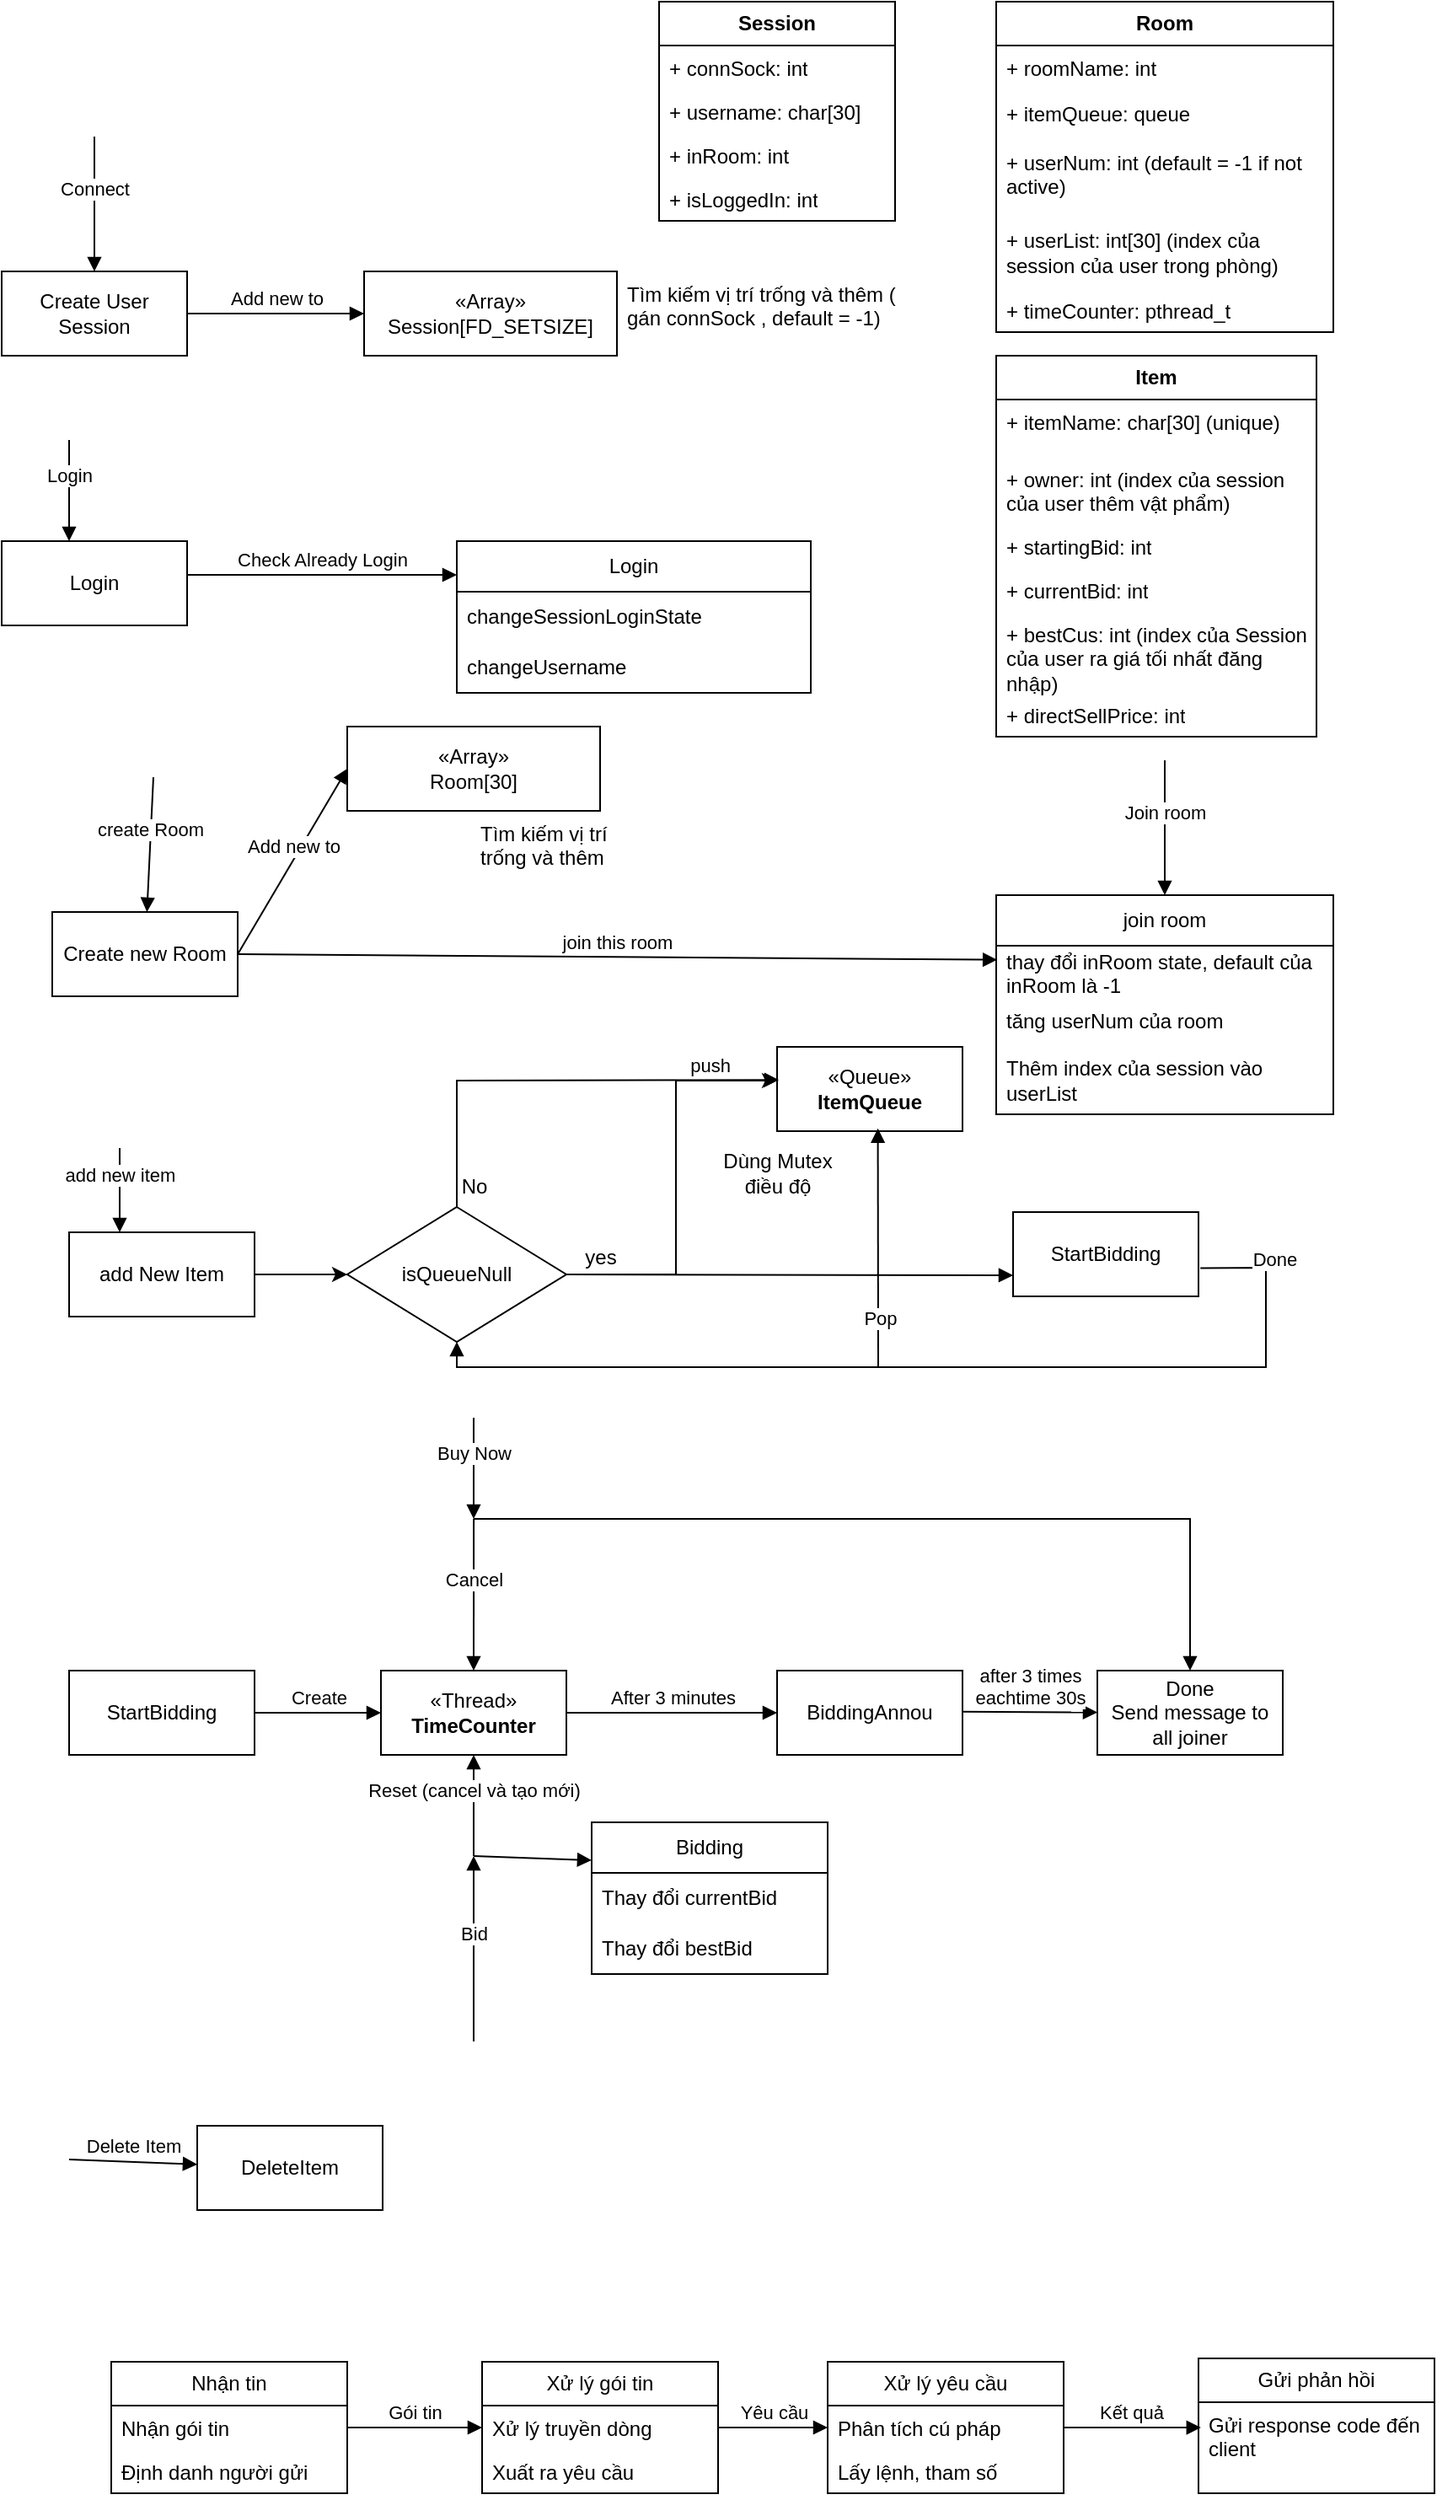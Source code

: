 <mxfile version="22.1.11" type="device">
  <diagram id="HG5WKPCzB3062lQp25CD" name="Page-1">
    <mxGraphModel dx="650" dy="1520" grid="1" gridSize="10" guides="1" tooltips="1" connect="1" arrows="1" fold="1" page="1" pageScale="1" pageWidth="850" pageHeight="1100" math="0" shadow="0">
      <root>
        <mxCell id="0" />
        <mxCell id="1" parent="0" />
        <mxCell id="UfLgme9Dmy6jaAX3rJPS-1" value="Connect" style="html=1;verticalAlign=bottom;endArrow=block;curved=0;rounded=0;entryX=0.5;entryY=0;entryDx=0;entryDy=0;" parent="1" target="UfLgme9Dmy6jaAX3rJPS-2" edge="1">
          <mxGeometry width="80" relative="1" as="geometry">
            <mxPoint x="55" y="-1000" as="sourcePoint" />
            <mxPoint y="-900" as="targetPoint" />
          </mxGeometry>
        </mxCell>
        <mxCell id="UfLgme9Dmy6jaAX3rJPS-2" value="Create User Session" style="html=1;whiteSpace=wrap;" parent="1" vertex="1">
          <mxGeometry y="-920" width="110" height="50" as="geometry" />
        </mxCell>
        <mxCell id="UfLgme9Dmy6jaAX3rJPS-3" value="Session" style="swimlane;childLayout=stackLayout;horizontal=1;startSize=26;fillColor=none;horizontalStack=0;resizeParent=1;resizeParentMax=0;resizeLast=0;collapsible=1;marginBottom=0;whiteSpace=wrap;html=1;direction=east;" parent="1" vertex="1">
          <mxGeometry x="390" y="-1080" width="140" height="130" as="geometry">
            <mxRectangle x="390" y="-1080" width="90" height="30" as="alternateBounds" />
          </mxGeometry>
        </mxCell>
        <mxCell id="UfLgme9Dmy6jaAX3rJPS-4" value="+ connSock: int" style="text;strokeColor=none;fillColor=none;align=left;verticalAlign=top;spacingLeft=4;spacingRight=4;overflow=hidden;rotatable=0;points=[[0,0.5],[1,0.5]];portConstraint=eastwest;whiteSpace=wrap;html=1;" parent="UfLgme9Dmy6jaAX3rJPS-3" vertex="1">
          <mxGeometry y="26" width="140" height="26" as="geometry" />
        </mxCell>
        <mxCell id="UfLgme9Dmy6jaAX3rJPS-5" value="+ username: char[30]" style="text;strokeColor=none;fillColor=none;align=left;verticalAlign=top;spacingLeft=4;spacingRight=4;overflow=hidden;rotatable=0;points=[[0,0.5],[1,0.5]];portConstraint=eastwest;whiteSpace=wrap;html=1;" parent="UfLgme9Dmy6jaAX3rJPS-3" vertex="1">
          <mxGeometry y="52" width="140" height="26" as="geometry" />
        </mxCell>
        <mxCell id="UfLgme9Dmy6jaAX3rJPS-6" value="+ inRoom: int" style="text;strokeColor=none;fillColor=none;align=left;verticalAlign=top;spacingLeft=4;spacingRight=4;overflow=hidden;rotatable=0;points=[[0,0.5],[1,0.5]];portConstraint=eastwest;whiteSpace=wrap;html=1;" parent="UfLgme9Dmy6jaAX3rJPS-3" vertex="1">
          <mxGeometry y="78" width="140" height="26" as="geometry" />
        </mxCell>
        <mxCell id="UfLgme9Dmy6jaAX3rJPS-15" value="+ isLoggedIn: int" style="text;strokeColor=none;fillColor=none;align=left;verticalAlign=top;spacingLeft=4;spacingRight=4;overflow=hidden;rotatable=0;points=[[0,0.5],[1,0.5]];portConstraint=eastwest;whiteSpace=wrap;html=1;" parent="UfLgme9Dmy6jaAX3rJPS-3" vertex="1">
          <mxGeometry y="104" width="140" height="26" as="geometry" />
        </mxCell>
        <mxCell id="UfLgme9Dmy6jaAX3rJPS-17" value="Add new to" style="html=1;verticalAlign=bottom;endArrow=block;curved=0;rounded=0;exitX=1;exitY=0.5;exitDx=0;exitDy=0;entryX=0;entryY=0.5;entryDx=0;entryDy=0;" parent="1" source="UfLgme9Dmy6jaAX3rJPS-2" target="UfLgme9Dmy6jaAX3rJPS-19" edge="1">
          <mxGeometry x="0.003" width="80" relative="1" as="geometry">
            <mxPoint x="90" y="-950" as="sourcePoint" />
            <mxPoint x="170" y="-950" as="targetPoint" />
            <mxPoint as="offset" />
          </mxGeometry>
        </mxCell>
        <mxCell id="UfLgme9Dmy6jaAX3rJPS-19" value="«Array»&lt;br&gt;Session[FD_SETSIZE]" style="html=1;whiteSpace=wrap;" parent="1" vertex="1">
          <mxGeometry x="215" y="-920" width="150" height="50" as="geometry" />
        </mxCell>
        <mxCell id="UfLgme9Dmy6jaAX3rJPS-21" value="create Room" style="html=1;verticalAlign=bottom;endArrow=block;curved=0;rounded=0;" parent="1" target="UfLgme9Dmy6jaAX3rJPS-22" edge="1">
          <mxGeometry width="80" relative="1" as="geometry">
            <mxPoint x="90" y="-620" as="sourcePoint" />
            <mxPoint x="90.0" y="-544.35" as="targetPoint" />
          </mxGeometry>
        </mxCell>
        <mxCell id="UfLgme9Dmy6jaAX3rJPS-22" value="Create new Room" style="html=1;whiteSpace=wrap;" parent="1" vertex="1">
          <mxGeometry x="30" y="-540" width="110" height="50" as="geometry" />
        </mxCell>
        <mxCell id="UfLgme9Dmy6jaAX3rJPS-23" value="Add new to" style="html=1;verticalAlign=bottom;endArrow=block;curved=0;rounded=0;exitX=1;exitY=0.5;exitDx=0;exitDy=0;entryX=0;entryY=0.5;entryDx=0;entryDy=0;" parent="1" target="UfLgme9Dmy6jaAX3rJPS-24" edge="1">
          <mxGeometry x="0.003" width="80" relative="1" as="geometry">
            <mxPoint x="140.05" y="-515" as="sourcePoint" />
            <mxPoint x="200.05" y="-570" as="targetPoint" />
            <mxPoint as="offset" />
          </mxGeometry>
        </mxCell>
        <mxCell id="UfLgme9Dmy6jaAX3rJPS-24" value="«Array»&lt;br&gt;Room[30]" style="html=1;whiteSpace=wrap;" parent="1" vertex="1">
          <mxGeometry x="205" y="-650" width="150" height="50" as="geometry" />
        </mxCell>
        <mxCell id="UfLgme9Dmy6jaAX3rJPS-25" value="Room" style="swimlane;childLayout=stackLayout;horizontal=1;startSize=26;fillColor=none;horizontalStack=0;resizeParent=1;resizeParentMax=0;resizeLast=0;collapsible=1;marginBottom=0;whiteSpace=wrap;html=1;direction=east;" parent="1" vertex="1">
          <mxGeometry x="590" y="-1080" width="200" height="196" as="geometry">
            <mxRectangle x="590" y="-1080" width="90" height="30" as="alternateBounds" />
          </mxGeometry>
        </mxCell>
        <mxCell id="UfLgme9Dmy6jaAX3rJPS-26" value="+ roomName: int" style="text;strokeColor=none;fillColor=none;align=left;verticalAlign=top;spacingLeft=4;spacingRight=4;overflow=hidden;rotatable=0;points=[[0,0.5],[1,0.5]];portConstraint=eastwest;whiteSpace=wrap;html=1;" parent="UfLgme9Dmy6jaAX3rJPS-25" vertex="1">
          <mxGeometry y="26" width="200" height="26" as="geometry" />
        </mxCell>
        <mxCell id="HZqt73X-XAgS6acavSGB-45" value="+ itemQueue: queue" style="text;strokeColor=none;fillColor=none;align=left;verticalAlign=middle;spacingLeft=4;spacingRight=4;overflow=hidden;points=[[0,0.5],[1,0.5]];portConstraint=eastwest;rotatable=0;whiteSpace=wrap;html=1;" parent="UfLgme9Dmy6jaAX3rJPS-25" vertex="1">
          <mxGeometry y="52" width="200" height="30" as="geometry" />
        </mxCell>
        <mxCell id="UfLgme9Dmy6jaAX3rJPS-29" value="+ userNum: int (default = -1 if not active)" style="text;strokeColor=none;fillColor=none;align=left;verticalAlign=top;spacingLeft=4;spacingRight=4;overflow=hidden;rotatable=0;points=[[0,0.5],[1,0.5]];portConstraint=eastwest;whiteSpace=wrap;html=1;" parent="UfLgme9Dmy6jaAX3rJPS-25" vertex="1">
          <mxGeometry y="82" width="200" height="46" as="geometry" />
        </mxCell>
        <mxCell id="HZqt73X-XAgS6acavSGB-59" value="+ userList: int[30] (index của session của user trong phòng)" style="text;strokeColor=none;fillColor=none;align=left;verticalAlign=middle;spacingLeft=4;spacingRight=4;overflow=hidden;points=[[0,0.5],[1,0.5]];portConstraint=eastwest;rotatable=0;whiteSpace=wrap;html=1;" parent="UfLgme9Dmy6jaAX3rJPS-25" vertex="1">
          <mxGeometry y="128" width="200" height="42" as="geometry" />
        </mxCell>
        <mxCell id="Jd-QR08-7f3cu7Jl3zp6-1" value="+ timeCounter: pthread_t" style="text;strokeColor=none;fillColor=none;align=left;verticalAlign=top;spacingLeft=4;spacingRight=4;overflow=hidden;rotatable=0;points=[[0,0.5],[1,0.5]];portConstraint=eastwest;whiteSpace=wrap;html=1;" parent="UfLgme9Dmy6jaAX3rJPS-25" vertex="1">
          <mxGeometry y="170" width="200" height="26" as="geometry" />
        </mxCell>
        <mxCell id="UfLgme9Dmy6jaAX3rJPS-31" value="Tìm kiếm vị trí trống và thêm ( gán connSock , default = -1)" style="text;strokeColor=none;fillColor=none;spacingLeft=4;spacingRight=4;overflow=hidden;rotatable=0;points=[[0,0.5],[1,0.5]];portConstraint=eastwest;fontSize=12;whiteSpace=wrap;html=1;" parent="1" vertex="1">
          <mxGeometry x="365" y="-920" width="175" height="50" as="geometry" />
        </mxCell>
        <mxCell id="UfLgme9Dmy6jaAX3rJPS-32" value="Tìm kiếm vị trí trống và thêm&amp;nbsp;" style="text;strokeColor=none;fillColor=none;spacingLeft=4;spacingRight=4;overflow=hidden;rotatable=0;points=[[0,0.5],[1,0.5]];portConstraint=eastwest;fontSize=12;whiteSpace=wrap;html=1;" parent="1" vertex="1">
          <mxGeometry x="277.5" y="-600" width="115" height="50" as="geometry" />
        </mxCell>
        <mxCell id="UfLgme9Dmy6jaAX3rJPS-34" value="&lt;b&gt;Item&lt;/b&gt;" style="swimlane;fontStyle=0;childLayout=stackLayout;horizontal=1;startSize=26;fillColor=none;horizontalStack=0;resizeParent=1;resizeParentMax=0;resizeLast=0;collapsible=1;marginBottom=0;whiteSpace=wrap;html=1;" parent="1" vertex="1">
          <mxGeometry x="590" y="-870" width="190" height="226" as="geometry">
            <mxRectangle x="590" y="-870" width="70" height="30" as="alternateBounds" />
          </mxGeometry>
        </mxCell>
        <mxCell id="UfLgme9Dmy6jaAX3rJPS-35" value="+ itemName: char[30] (unique)" style="text;strokeColor=none;fillColor=none;align=left;verticalAlign=top;spacingLeft=4;spacingRight=4;overflow=hidden;rotatable=0;points=[[0,0.5],[1,0.5]];portConstraint=eastwest;whiteSpace=wrap;html=1;" parent="UfLgme9Dmy6jaAX3rJPS-34" vertex="1">
          <mxGeometry y="26" width="190" height="34" as="geometry" />
        </mxCell>
        <mxCell id="HZqt73X-XAgS6acavSGB-81" value="+ owner: int (index của session của user thêm vật phẩm)" style="text;strokeColor=none;fillColor=none;align=left;verticalAlign=top;spacingLeft=4;spacingRight=4;overflow=hidden;rotatable=0;points=[[0,0.5],[1,0.5]];portConstraint=eastwest;whiteSpace=wrap;html=1;" parent="UfLgme9Dmy6jaAX3rJPS-34" vertex="1">
          <mxGeometry y="60" width="190" height="40" as="geometry" />
        </mxCell>
        <mxCell id="UfLgme9Dmy6jaAX3rJPS-36" value="+ startingBid: int" style="text;strokeColor=none;fillColor=none;align=left;verticalAlign=top;spacingLeft=4;spacingRight=4;overflow=hidden;rotatable=0;points=[[0,0.5],[1,0.5]];portConstraint=eastwest;whiteSpace=wrap;html=1;" parent="UfLgme9Dmy6jaAX3rJPS-34" vertex="1">
          <mxGeometry y="100" width="190" height="26" as="geometry" />
        </mxCell>
        <mxCell id="UfLgme9Dmy6jaAX3rJPS-37" value="+ currentBid: int" style="text;strokeColor=none;fillColor=none;align=left;verticalAlign=top;spacingLeft=4;spacingRight=4;overflow=hidden;rotatable=0;points=[[0,0.5],[1,0.5]];portConstraint=eastwest;whiteSpace=wrap;html=1;" parent="UfLgme9Dmy6jaAX3rJPS-34" vertex="1">
          <mxGeometry y="126" width="190" height="26" as="geometry" />
        </mxCell>
        <mxCell id="HZqt73X-XAgS6acavSGB-51" value="+ bestCus: int (index của Session của user ra giá tối nhất đăng nhập)" style="text;strokeColor=none;fillColor=none;align=left;verticalAlign=top;spacingLeft=4;spacingRight=4;overflow=hidden;rotatable=0;points=[[0,0.5],[1,0.5]];portConstraint=eastwest;whiteSpace=wrap;html=1;" parent="UfLgme9Dmy6jaAX3rJPS-34" vertex="1">
          <mxGeometry y="152" width="190" height="48" as="geometry" />
        </mxCell>
        <mxCell id="UfLgme9Dmy6jaAX3rJPS-41" value="+ directSellPrice: int" style="text;strokeColor=none;fillColor=none;align=left;verticalAlign=top;spacingLeft=4;spacingRight=4;overflow=hidden;rotatable=0;points=[[0,0.5],[1,0.5]];portConstraint=eastwest;whiteSpace=wrap;html=1;" parent="UfLgme9Dmy6jaAX3rJPS-34" vertex="1">
          <mxGeometry y="200" width="190" height="26" as="geometry" />
        </mxCell>
        <mxCell id="HZqt73X-XAgS6acavSGB-2" value="join this room" style="html=1;verticalAlign=bottom;endArrow=block;curved=0;rounded=0;entryX=0.003;entryY=0.278;entryDx=0;entryDy=0;entryPerimeter=0;exitX=1;exitY=0.5;exitDx=0;exitDy=0;" parent="1" source="UfLgme9Dmy6jaAX3rJPS-22" target="HZqt73X-XAgS6acavSGB-22" edge="1">
          <mxGeometry width="80" relative="1" as="geometry">
            <mxPoint x="410.05" y="-530" as="sourcePoint" />
            <mxPoint x="570" y="-530" as="targetPoint" />
          </mxGeometry>
        </mxCell>
        <mxCell id="HZqt73X-XAgS6acavSGB-4" value="Join room" style="html=1;verticalAlign=bottom;endArrow=block;curved=0;rounded=0;entryX=0.5;entryY=0;entryDx=0;entryDy=0;" parent="1" target="HZqt73X-XAgS6acavSGB-21" edge="1">
          <mxGeometry width="80" relative="1" as="geometry">
            <mxPoint x="690" y="-630" as="sourcePoint" />
            <mxPoint x="655" y="-550" as="targetPoint" />
          </mxGeometry>
        </mxCell>
        <mxCell id="HZqt73X-XAgS6acavSGB-12" value="Login" style="html=1;verticalAlign=bottom;endArrow=block;curved=0;rounded=0;" parent="1" edge="1">
          <mxGeometry width="80" relative="1" as="geometry">
            <mxPoint x="40" y="-820" as="sourcePoint" />
            <mxPoint x="40" y="-760" as="targetPoint" />
          </mxGeometry>
        </mxCell>
        <mxCell id="HZqt73X-XAgS6acavSGB-13" value="Login" style="html=1;whiteSpace=wrap;" parent="1" vertex="1">
          <mxGeometry y="-760" width="110" height="50" as="geometry" />
        </mxCell>
        <mxCell id="HZqt73X-XAgS6acavSGB-15" value="Check Already Login" style="html=1;verticalAlign=bottom;endArrow=block;curved=0;rounded=0;" parent="1" edge="1">
          <mxGeometry width="80" relative="1" as="geometry">
            <mxPoint x="110" y="-740" as="sourcePoint" />
            <mxPoint x="270" y="-740" as="targetPoint" />
          </mxGeometry>
        </mxCell>
        <mxCell id="HZqt73X-XAgS6acavSGB-17" value="Login" style="swimlane;fontStyle=0;childLayout=stackLayout;horizontal=1;startSize=30;horizontalStack=0;resizeParent=1;resizeParentMax=0;resizeLast=0;collapsible=1;marginBottom=0;whiteSpace=wrap;html=1;" parent="1" vertex="1">
          <mxGeometry x="270" y="-760" width="210" height="90" as="geometry">
            <mxRectangle x="270" y="-760" width="70" height="30" as="alternateBounds" />
          </mxGeometry>
        </mxCell>
        <mxCell id="HZqt73X-XAgS6acavSGB-18" value="changeSessionLoginState" style="text;strokeColor=none;fillColor=none;align=left;verticalAlign=middle;spacingLeft=4;spacingRight=4;overflow=hidden;points=[[0,0.5],[1,0.5]];portConstraint=eastwest;rotatable=0;whiteSpace=wrap;html=1;" parent="HZqt73X-XAgS6acavSGB-17" vertex="1">
          <mxGeometry y="30" width="210" height="30" as="geometry" />
        </mxCell>
        <mxCell id="HZqt73X-XAgS6acavSGB-19" value="changeUsername" style="text;strokeColor=none;fillColor=none;align=left;verticalAlign=middle;spacingLeft=4;spacingRight=4;overflow=hidden;points=[[0,0.5],[1,0.5]];portConstraint=eastwest;rotatable=0;whiteSpace=wrap;html=1;" parent="HZqt73X-XAgS6acavSGB-17" vertex="1">
          <mxGeometry y="60" width="210" height="30" as="geometry" />
        </mxCell>
        <mxCell id="HZqt73X-XAgS6acavSGB-21" value="join room" style="swimlane;fontStyle=0;childLayout=stackLayout;horizontal=1;startSize=30;horizontalStack=0;resizeParent=1;resizeParentMax=0;resizeLast=0;collapsible=1;marginBottom=0;whiteSpace=wrap;html=1;" parent="1" vertex="1">
          <mxGeometry x="590" y="-550" width="200" height="130" as="geometry">
            <mxRectangle x="590" y="-550" width="90" height="30" as="alternateBounds" />
          </mxGeometry>
        </mxCell>
        <mxCell id="HZqt73X-XAgS6acavSGB-22" value="thay đổi inRoom state, default của inRoom là -1" style="text;strokeColor=none;fillColor=none;align=left;verticalAlign=middle;spacingLeft=4;spacingRight=4;overflow=hidden;points=[[0,0.5],[1,0.5]];portConstraint=eastwest;rotatable=0;whiteSpace=wrap;html=1;" parent="HZqt73X-XAgS6acavSGB-21" vertex="1">
          <mxGeometry y="30" width="200" height="30" as="geometry" />
        </mxCell>
        <mxCell id="HZqt73X-XAgS6acavSGB-23" value="tăng userNum của room" style="text;strokeColor=none;fillColor=none;align=left;verticalAlign=middle;spacingLeft=4;spacingRight=4;overflow=hidden;points=[[0,0.5],[1,0.5]];portConstraint=eastwest;rotatable=0;whiteSpace=wrap;html=1;" parent="HZqt73X-XAgS6acavSGB-21" vertex="1">
          <mxGeometry y="60" width="200" height="30" as="geometry" />
        </mxCell>
        <mxCell id="HZqt73X-XAgS6acavSGB-83" value="Thêm index của session vào userList" style="text;strokeColor=none;fillColor=none;align=left;verticalAlign=middle;spacingLeft=4;spacingRight=4;overflow=hidden;points=[[0,0.5],[1,0.5]];portConstraint=eastwest;rotatable=0;whiteSpace=wrap;html=1;" parent="HZqt73X-XAgS6acavSGB-21" vertex="1">
          <mxGeometry y="90" width="200" height="40" as="geometry" />
        </mxCell>
        <mxCell id="HZqt73X-XAgS6acavSGB-25" value="add new item" style="html=1;verticalAlign=bottom;endArrow=block;curved=0;rounded=0;" parent="1" edge="1">
          <mxGeometry width="80" relative="1" as="geometry">
            <mxPoint x="70" y="-400" as="sourcePoint" />
            <mxPoint x="70" y="-350" as="targetPoint" />
          </mxGeometry>
        </mxCell>
        <mxCell id="HZqt73X-XAgS6acavSGB-43" style="edgeStyle=orthogonalEdgeStyle;rounded=0;orthogonalLoop=1;jettySize=auto;html=1;entryX=0;entryY=0.5;entryDx=0;entryDy=0;" parent="1" source="HZqt73X-XAgS6acavSGB-26" target="HZqt73X-XAgS6acavSGB-42" edge="1">
          <mxGeometry relative="1" as="geometry" />
        </mxCell>
        <mxCell id="HZqt73X-XAgS6acavSGB-26" value="add New Item" style="html=1;whiteSpace=wrap;" parent="1" vertex="1">
          <mxGeometry x="40" y="-350" width="110" height="50" as="geometry" />
        </mxCell>
        <mxCell id="HZqt73X-XAgS6acavSGB-27" value="«Queue»&lt;br&gt;&lt;b&gt;ItemQueue&lt;/b&gt;" style="html=1;whiteSpace=wrap;" parent="1" vertex="1">
          <mxGeometry x="460" y="-460" width="110" height="50" as="geometry" />
        </mxCell>
        <mxCell id="HZqt73X-XAgS6acavSGB-38" value="push" style="html=1;verticalAlign=bottom;endArrow=block;curved=0;rounded=0;exitX=0.5;exitY=0;exitDx=0;exitDy=0;entryX=0.01;entryY=0.392;entryDx=0;entryDy=0;entryPerimeter=0;" parent="1" source="HZqt73X-XAgS6acavSGB-42" target="HZqt73X-XAgS6acavSGB-27" edge="1">
          <mxGeometry x="0.691" width="80" relative="1" as="geometry">
            <mxPoint x="150.27" y="-497.1" as="sourcePoint" />
            <mxPoint x="255" y="-495" as="targetPoint" />
            <mxPoint as="offset" />
            <Array as="points">
              <mxPoint x="270" y="-440" />
            </Array>
          </mxGeometry>
        </mxCell>
        <mxCell id="HZqt73X-XAgS6acavSGB-47" style="edgeStyle=orthogonalEdgeStyle;rounded=0;orthogonalLoop=1;jettySize=auto;html=1;" parent="1" source="HZqt73X-XAgS6acavSGB-42" edge="1">
          <mxGeometry relative="1" as="geometry">
            <mxPoint x="460" y="-440" as="targetPoint" />
            <Array as="points">
              <mxPoint x="400" y="-325" />
              <mxPoint x="400" y="-440" />
            </Array>
          </mxGeometry>
        </mxCell>
        <mxCell id="HZqt73X-XAgS6acavSGB-42" value="isQueueNull" style="rhombus;whiteSpace=wrap;html=1;" parent="1" vertex="1">
          <mxGeometry x="205" y="-365" width="130" height="80" as="geometry" />
        </mxCell>
        <mxCell id="HZqt73X-XAgS6acavSGB-44" value="No" style="text;html=1;align=center;verticalAlign=middle;resizable=0;points=[];autosize=1;strokeColor=none;fillColor=none;" parent="1" vertex="1">
          <mxGeometry x="260" y="-392" width="40" height="30" as="geometry" />
        </mxCell>
        <mxCell id="HZqt73X-XAgS6acavSGB-48" value="yes" style="text;html=1;align=center;verticalAlign=middle;resizable=0;points=[];autosize=1;strokeColor=none;fillColor=none;" parent="1" vertex="1">
          <mxGeometry x="335" y="-350" width="40" height="30" as="geometry" />
        </mxCell>
        <mxCell id="HZqt73X-XAgS6acavSGB-49" value="StartBidding" style="html=1;whiteSpace=wrap;" parent="1" vertex="1">
          <mxGeometry x="600" y="-362" width="110" height="50" as="geometry" />
        </mxCell>
        <mxCell id="HZqt73X-XAgS6acavSGB-50" value="" style="html=1;verticalAlign=bottom;endArrow=block;curved=0;rounded=0;entryX=0;entryY=0.75;entryDx=0;entryDy=0;exitX=1;exitY=0.5;exitDx=0;exitDy=0;" parent="1" source="HZqt73X-XAgS6acavSGB-42" target="HZqt73X-XAgS6acavSGB-49" edge="1">
          <mxGeometry width="80" relative="1" as="geometry">
            <mxPoint x="400" y="-325.29" as="sourcePoint" />
            <mxPoint x="480" y="-325.29" as="targetPoint" />
          </mxGeometry>
        </mxCell>
        <mxCell id="HZqt73X-XAgS6acavSGB-52" value="Done" style="html=1;verticalAlign=bottom;endArrow=block;curved=0;rounded=0;entryX=0.5;entryY=1;entryDx=0;entryDy=0;exitX=1.01;exitY=0.665;exitDx=0;exitDy=0;exitPerimeter=0;" parent="1" source="HZqt73X-XAgS6acavSGB-49" target="HZqt73X-XAgS6acavSGB-42" edge="1">
          <mxGeometry x="-0.855" y="5" width="80" relative="1" as="geometry">
            <mxPoint x="660" y="-325.29" as="sourcePoint" />
            <mxPoint x="740" y="-325.29" as="targetPoint" />
            <Array as="points">
              <mxPoint x="750" y="-329" />
              <mxPoint x="750" y="-270" />
              <mxPoint x="270" y="-270" />
            </Array>
            <mxPoint as="offset" />
          </mxGeometry>
        </mxCell>
        <mxCell id="HZqt73X-XAgS6acavSGB-54" value="StartBidding" style="html=1;whiteSpace=wrap;" parent="1" vertex="1">
          <mxGeometry x="40" y="-90" width="110" height="50" as="geometry" />
        </mxCell>
        <mxCell id="HZqt73X-XAgS6acavSGB-56" value="«Thread»&lt;br&gt;&lt;b&gt;TimeCounter&lt;/b&gt;" style="html=1;whiteSpace=wrap;" parent="1" vertex="1">
          <mxGeometry x="225" y="-90" width="110" height="50" as="geometry" />
        </mxCell>
        <mxCell id="HZqt73X-XAgS6acavSGB-57" value="BiddingAnnou" style="html=1;whiteSpace=wrap;" parent="1" vertex="1">
          <mxGeometry x="460" y="-90" width="110" height="50" as="geometry" />
        </mxCell>
        <mxCell id="HZqt73X-XAgS6acavSGB-58" value="After 3 minutes" style="html=1;verticalAlign=bottom;endArrow=block;curved=0;rounded=0;entryX=0;entryY=0.5;entryDx=0;entryDy=0;exitX=1;exitY=0.5;exitDx=0;exitDy=0;" parent="1" source="HZqt73X-XAgS6acavSGB-56" target="HZqt73X-XAgS6acavSGB-57" edge="1">
          <mxGeometry width="80" relative="1" as="geometry">
            <mxPoint x="240" y="10" as="sourcePoint" />
            <mxPoint x="320" y="10" as="targetPoint" />
          </mxGeometry>
        </mxCell>
        <mxCell id="HZqt73X-XAgS6acavSGB-61" value="Create" style="html=1;verticalAlign=bottom;endArrow=block;curved=0;rounded=0;entryX=0;entryY=0.5;entryDx=0;entryDy=0;exitX=1;exitY=0.5;exitDx=0;exitDy=0;" parent="1" source="HZqt73X-XAgS6acavSGB-54" target="HZqt73X-XAgS6acavSGB-56" edge="1">
          <mxGeometry width="80" relative="1" as="geometry">
            <mxPoint x="440" y="10" as="sourcePoint" />
            <mxPoint x="520" y="10" as="targetPoint" />
          </mxGeometry>
        </mxCell>
        <mxCell id="HZqt73X-XAgS6acavSGB-63" value="Bid" style="html=1;verticalAlign=bottom;endArrow=block;curved=0;rounded=0;" parent="1" edge="1">
          <mxGeometry width="80" relative="1" as="geometry">
            <mxPoint x="280" y="130" as="sourcePoint" />
            <mxPoint x="280" y="20" as="targetPoint" />
          </mxGeometry>
        </mxCell>
        <mxCell id="HZqt73X-XAgS6acavSGB-65" value="Reset (cancel và tạo mới)" style="html=1;verticalAlign=bottom;endArrow=block;curved=0;rounded=0;entryX=0.5;entryY=1;entryDx=0;entryDy=0;" parent="1" target="HZqt73X-XAgS6acavSGB-56" edge="1">
          <mxGeometry width="80" relative="1" as="geometry">
            <mxPoint x="280" y="20" as="sourcePoint" />
            <mxPoint x="520" y="130" as="targetPoint" />
          </mxGeometry>
        </mxCell>
        <mxCell id="HZqt73X-XAgS6acavSGB-66" value="" style="html=1;verticalAlign=bottom;endArrow=block;curved=0;rounded=0;entryX=0;entryY=0.25;entryDx=0;entryDy=0;" parent="1" target="HZqt73X-XAgS6acavSGB-67" edge="1">
          <mxGeometry width="80" relative="1" as="geometry">
            <mxPoint x="280.05" y="20" as="sourcePoint" />
            <mxPoint x="460" y="20" as="targetPoint" />
          </mxGeometry>
        </mxCell>
        <mxCell id="HZqt73X-XAgS6acavSGB-67" value="Bidding" style="swimlane;fontStyle=0;childLayout=stackLayout;horizontal=1;startSize=30;horizontalStack=0;resizeParent=1;resizeParentMax=0;resizeLast=0;collapsible=1;marginBottom=0;whiteSpace=wrap;html=1;" parent="1" vertex="1">
          <mxGeometry x="350" width="140" height="90" as="geometry">
            <mxRectangle x="350" y="-140" width="80" height="30" as="alternateBounds" />
          </mxGeometry>
        </mxCell>
        <mxCell id="HZqt73X-XAgS6acavSGB-68" value="Thay đổi currentBid" style="text;strokeColor=none;fillColor=none;align=left;verticalAlign=middle;spacingLeft=4;spacingRight=4;overflow=hidden;points=[[0,0.5],[1,0.5]];portConstraint=eastwest;rotatable=0;whiteSpace=wrap;html=1;" parent="HZqt73X-XAgS6acavSGB-67" vertex="1">
          <mxGeometry y="30" width="140" height="30" as="geometry" />
        </mxCell>
        <mxCell id="HZqt73X-XAgS6acavSGB-69" value="Thay đổi bestBid" style="text;strokeColor=none;fillColor=none;align=left;verticalAlign=middle;spacingLeft=4;spacingRight=4;overflow=hidden;points=[[0,0.5],[1,0.5]];portConstraint=eastwest;rotatable=0;whiteSpace=wrap;html=1;" parent="HZqt73X-XAgS6acavSGB-67" vertex="1">
          <mxGeometry y="60" width="140" height="30" as="geometry" />
        </mxCell>
        <mxCell id="HZqt73X-XAgS6acavSGB-72" value="after 3 times&lt;br&gt;eachtime 30s" style="html=1;verticalAlign=bottom;endArrow=block;curved=0;rounded=0;" parent="1" target="HZqt73X-XAgS6acavSGB-73" edge="1">
          <mxGeometry width="80" relative="1" as="geometry">
            <mxPoint x="570" y="-65.59" as="sourcePoint" />
            <mxPoint x="740" y="-66" as="targetPoint" />
            <mxPoint as="offset" />
          </mxGeometry>
        </mxCell>
        <mxCell id="HZqt73X-XAgS6acavSGB-73" value="Done&lt;br&gt;Send message to all joiner" style="html=1;whiteSpace=wrap;" parent="1" vertex="1">
          <mxGeometry x="650" y="-90" width="110" height="50" as="geometry" />
        </mxCell>
        <mxCell id="HZqt73X-XAgS6acavSGB-74" value="Buy Now" style="html=1;verticalAlign=bottom;endArrow=block;curved=0;rounded=0;" parent="1" edge="1">
          <mxGeometry width="80" relative="1" as="geometry">
            <mxPoint x="280" y="-240" as="sourcePoint" />
            <mxPoint x="280" y="-180" as="targetPoint" />
          </mxGeometry>
        </mxCell>
        <mxCell id="HZqt73X-XAgS6acavSGB-75" value="Cancel" style="html=1;verticalAlign=bottom;endArrow=block;curved=0;rounded=0;entryX=0.5;entryY=0;entryDx=0;entryDy=0;" parent="1" target="HZqt73X-XAgS6acavSGB-56" edge="1">
          <mxGeometry width="80" relative="1" as="geometry">
            <mxPoint x="280.05" y="-180" as="sourcePoint" />
            <mxPoint x="360.05" y="-180" as="targetPoint" />
          </mxGeometry>
        </mxCell>
        <mxCell id="HZqt73X-XAgS6acavSGB-76" value="" style="html=1;verticalAlign=bottom;endArrow=block;curved=0;rounded=0;entryX=0.5;entryY=0;entryDx=0;entryDy=0;" parent="1" target="HZqt73X-XAgS6acavSGB-73" edge="1">
          <mxGeometry width="80" relative="1" as="geometry">
            <mxPoint x="280" y="-180" as="sourcePoint" />
            <mxPoint x="770" y="-90" as="targetPoint" />
            <Array as="points">
              <mxPoint x="705" y="-180" />
            </Array>
          </mxGeometry>
        </mxCell>
        <mxCell id="HZqt73X-XAgS6acavSGB-77" value="Delete Item" style="html=1;verticalAlign=bottom;endArrow=block;curved=0;rounded=0;" parent="1" target="HZqt73X-XAgS6acavSGB-79" edge="1">
          <mxGeometry width="80" relative="1" as="geometry">
            <mxPoint x="40" y="200" as="sourcePoint" />
            <mxPoint x="120" y="200" as="targetPoint" />
          </mxGeometry>
        </mxCell>
        <mxCell id="HZqt73X-XAgS6acavSGB-79" value="DeleteItem" style="html=1;whiteSpace=wrap;" parent="1" vertex="1">
          <mxGeometry x="116" y="180" width="110" height="50" as="geometry" />
        </mxCell>
        <mxCell id="Jd-QR08-7f3cu7Jl3zp6-2" value="Nhận tin" style="swimlane;fontStyle=0;childLayout=stackLayout;horizontal=1;startSize=26;fillColor=none;horizontalStack=0;resizeParent=1;resizeParentMax=0;resizeLast=0;collapsible=1;marginBottom=0;whiteSpace=wrap;html=1;" parent="1" vertex="1">
          <mxGeometry x="65" y="320" width="140" height="78" as="geometry" />
        </mxCell>
        <mxCell id="Jd-QR08-7f3cu7Jl3zp6-3" value="Nhận gói tin" style="text;strokeColor=none;fillColor=none;align=left;verticalAlign=top;spacingLeft=4;spacingRight=4;overflow=hidden;rotatable=0;points=[[0,0.5],[1,0.5]];portConstraint=eastwest;whiteSpace=wrap;html=1;" parent="Jd-QR08-7f3cu7Jl3zp6-2" vertex="1">
          <mxGeometry y="26" width="140" height="26" as="geometry" />
        </mxCell>
        <mxCell id="Jd-QR08-7f3cu7Jl3zp6-4" value="Định danh người gửi" style="text;strokeColor=none;fillColor=none;align=left;verticalAlign=top;spacingLeft=4;spacingRight=4;overflow=hidden;rotatable=0;points=[[0,0.5],[1,0.5]];portConstraint=eastwest;whiteSpace=wrap;html=1;" parent="Jd-QR08-7f3cu7Jl3zp6-2" vertex="1">
          <mxGeometry y="52" width="140" height="26" as="geometry" />
        </mxCell>
        <mxCell id="Jd-QR08-7f3cu7Jl3zp6-6" value="Xử lý gói tin" style="swimlane;fontStyle=0;childLayout=stackLayout;horizontal=1;startSize=26;fillColor=none;horizontalStack=0;resizeParent=1;resizeParentMax=0;resizeLast=0;collapsible=1;marginBottom=0;whiteSpace=wrap;html=1;" parent="1" vertex="1">
          <mxGeometry x="285" y="320" width="140" height="78" as="geometry">
            <mxRectangle x="310" y="294" width="100" height="30" as="alternateBounds" />
          </mxGeometry>
        </mxCell>
        <mxCell id="Jd-QR08-7f3cu7Jl3zp6-7" value="Xử lý truyền dòng" style="text;strokeColor=none;fillColor=none;align=left;verticalAlign=top;spacingLeft=4;spacingRight=4;overflow=hidden;rotatable=0;points=[[0,0.5],[1,0.5]];portConstraint=eastwest;whiteSpace=wrap;html=1;" parent="Jd-QR08-7f3cu7Jl3zp6-6" vertex="1">
          <mxGeometry y="26" width="140" height="26" as="geometry" />
        </mxCell>
        <mxCell id="Jd-QR08-7f3cu7Jl3zp6-8" value="Xuất ra yêu cầu" style="text;strokeColor=none;fillColor=none;align=left;verticalAlign=top;spacingLeft=4;spacingRight=4;overflow=hidden;rotatable=0;points=[[0,0.5],[1,0.5]];portConstraint=eastwest;whiteSpace=wrap;html=1;" parent="Jd-QR08-7f3cu7Jl3zp6-6" vertex="1">
          <mxGeometry y="52" width="140" height="26" as="geometry" />
        </mxCell>
        <mxCell id="Jd-QR08-7f3cu7Jl3zp6-10" value="Gói tin" style="html=1;verticalAlign=bottom;endArrow=block;curved=0;rounded=0;exitX=1;exitY=0.5;exitDx=0;exitDy=0;entryX=0;entryY=0.5;entryDx=0;entryDy=0;" parent="1" source="Jd-QR08-7f3cu7Jl3zp6-3" target="Jd-QR08-7f3cu7Jl3zp6-7" edge="1">
          <mxGeometry width="80" relative="1" as="geometry">
            <mxPoint x="330" y="260" as="sourcePoint" />
            <mxPoint x="410" y="260" as="targetPoint" />
          </mxGeometry>
        </mxCell>
        <mxCell id="Jd-QR08-7f3cu7Jl3zp6-11" value="Yêu cầu" style="html=1;verticalAlign=bottom;endArrow=block;curved=0;rounded=0;exitX=1;exitY=0.5;exitDx=0;exitDy=0;" parent="1" source="Jd-QR08-7f3cu7Jl3zp6-7" target="Jd-QR08-7f3cu7Jl3zp6-12" edge="1">
          <mxGeometry width="80" relative="1" as="geometry">
            <mxPoint x="330" y="260" as="sourcePoint" />
            <mxPoint x="410" y="260" as="targetPoint" />
          </mxGeometry>
        </mxCell>
        <mxCell id="Jd-QR08-7f3cu7Jl3zp6-12" value="Xử lý yêu cầu" style="swimlane;fontStyle=0;childLayout=stackLayout;horizontal=1;startSize=26;fillColor=none;horizontalStack=0;resizeParent=1;resizeParentMax=0;resizeLast=0;collapsible=1;marginBottom=0;whiteSpace=wrap;html=1;" parent="1" vertex="1">
          <mxGeometry x="490" y="320" width="140" height="78" as="geometry" />
        </mxCell>
        <mxCell id="Jd-QR08-7f3cu7Jl3zp6-13" value="Phân tích cú pháp" style="text;strokeColor=none;fillColor=none;align=left;verticalAlign=top;spacingLeft=4;spacingRight=4;overflow=hidden;rotatable=0;points=[[0,0.5],[1,0.5]];portConstraint=eastwest;whiteSpace=wrap;html=1;" parent="Jd-QR08-7f3cu7Jl3zp6-12" vertex="1">
          <mxGeometry y="26" width="140" height="26" as="geometry" />
        </mxCell>
        <mxCell id="Jd-QR08-7f3cu7Jl3zp6-14" value="Lấy lệnh, tham số" style="text;strokeColor=none;fillColor=none;align=left;verticalAlign=top;spacingLeft=4;spacingRight=4;overflow=hidden;rotatable=0;points=[[0,0.5],[1,0.5]];portConstraint=eastwest;whiteSpace=wrap;html=1;" parent="Jd-QR08-7f3cu7Jl3zp6-12" vertex="1">
          <mxGeometry y="52" width="140" height="26" as="geometry" />
        </mxCell>
        <mxCell id="Jd-QR08-7f3cu7Jl3zp6-17" value="Gửi phản hồi" style="swimlane;fontStyle=0;childLayout=stackLayout;horizontal=1;startSize=26;fillColor=none;horizontalStack=0;resizeParent=1;resizeParentMax=0;resizeLast=0;collapsible=1;marginBottom=0;whiteSpace=wrap;html=1;" parent="1" vertex="1">
          <mxGeometry x="710" y="318" width="140" height="80" as="geometry" />
        </mxCell>
        <mxCell id="Jd-QR08-7f3cu7Jl3zp6-18" value="Gửi response code đến client" style="text;strokeColor=none;fillColor=none;align=left;verticalAlign=top;spacingLeft=4;spacingRight=4;overflow=hidden;rotatable=0;points=[[0,0.5],[1,0.5]];portConstraint=eastwest;whiteSpace=wrap;html=1;" parent="Jd-QR08-7f3cu7Jl3zp6-17" vertex="1">
          <mxGeometry y="26" width="140" height="54" as="geometry" />
        </mxCell>
        <mxCell id="Jd-QR08-7f3cu7Jl3zp6-21" value="Kết quả" style="html=1;verticalAlign=bottom;endArrow=block;curved=0;rounded=0;exitX=1;exitY=0.5;exitDx=0;exitDy=0;entryX=0.01;entryY=0.278;entryDx=0;entryDy=0;entryPerimeter=0;" parent="1" source="Jd-QR08-7f3cu7Jl3zp6-13" target="Jd-QR08-7f3cu7Jl3zp6-18" edge="1">
          <mxGeometry width="80" relative="1" as="geometry">
            <mxPoint x="435" y="369" as="sourcePoint" />
            <mxPoint x="500" y="369" as="targetPoint" />
          </mxGeometry>
        </mxCell>
        <mxCell id="Jd-QR08-7f3cu7Jl3zp6-24" value="Pop" style="html=1;verticalAlign=bottom;endArrow=block;curved=0;rounded=0;entryX=0.52;entryY=-0.032;entryDx=0;entryDy=0;entryPerimeter=0;" parent="1" edge="1">
          <mxGeometry x="-0.715" y="-1" width="80" relative="1" as="geometry">
            <mxPoint x="520" y="-270" as="sourcePoint" />
            <mxPoint x="519.8" y="-411.6" as="targetPoint" />
            <mxPoint as="offset" />
          </mxGeometry>
        </mxCell>
        <mxCell id="EqpUa5zrXrZzU2MoyzAz-3" value="Dùng Mutex &lt;br&gt;điều độ" style="text;html=1;align=center;verticalAlign=middle;resizable=0;points=[];autosize=1;strokeColor=none;fillColor=none;" parent="1" vertex="1">
          <mxGeometry x="415" y="-405" width="90" height="40" as="geometry" />
        </mxCell>
      </root>
    </mxGraphModel>
  </diagram>
</mxfile>
